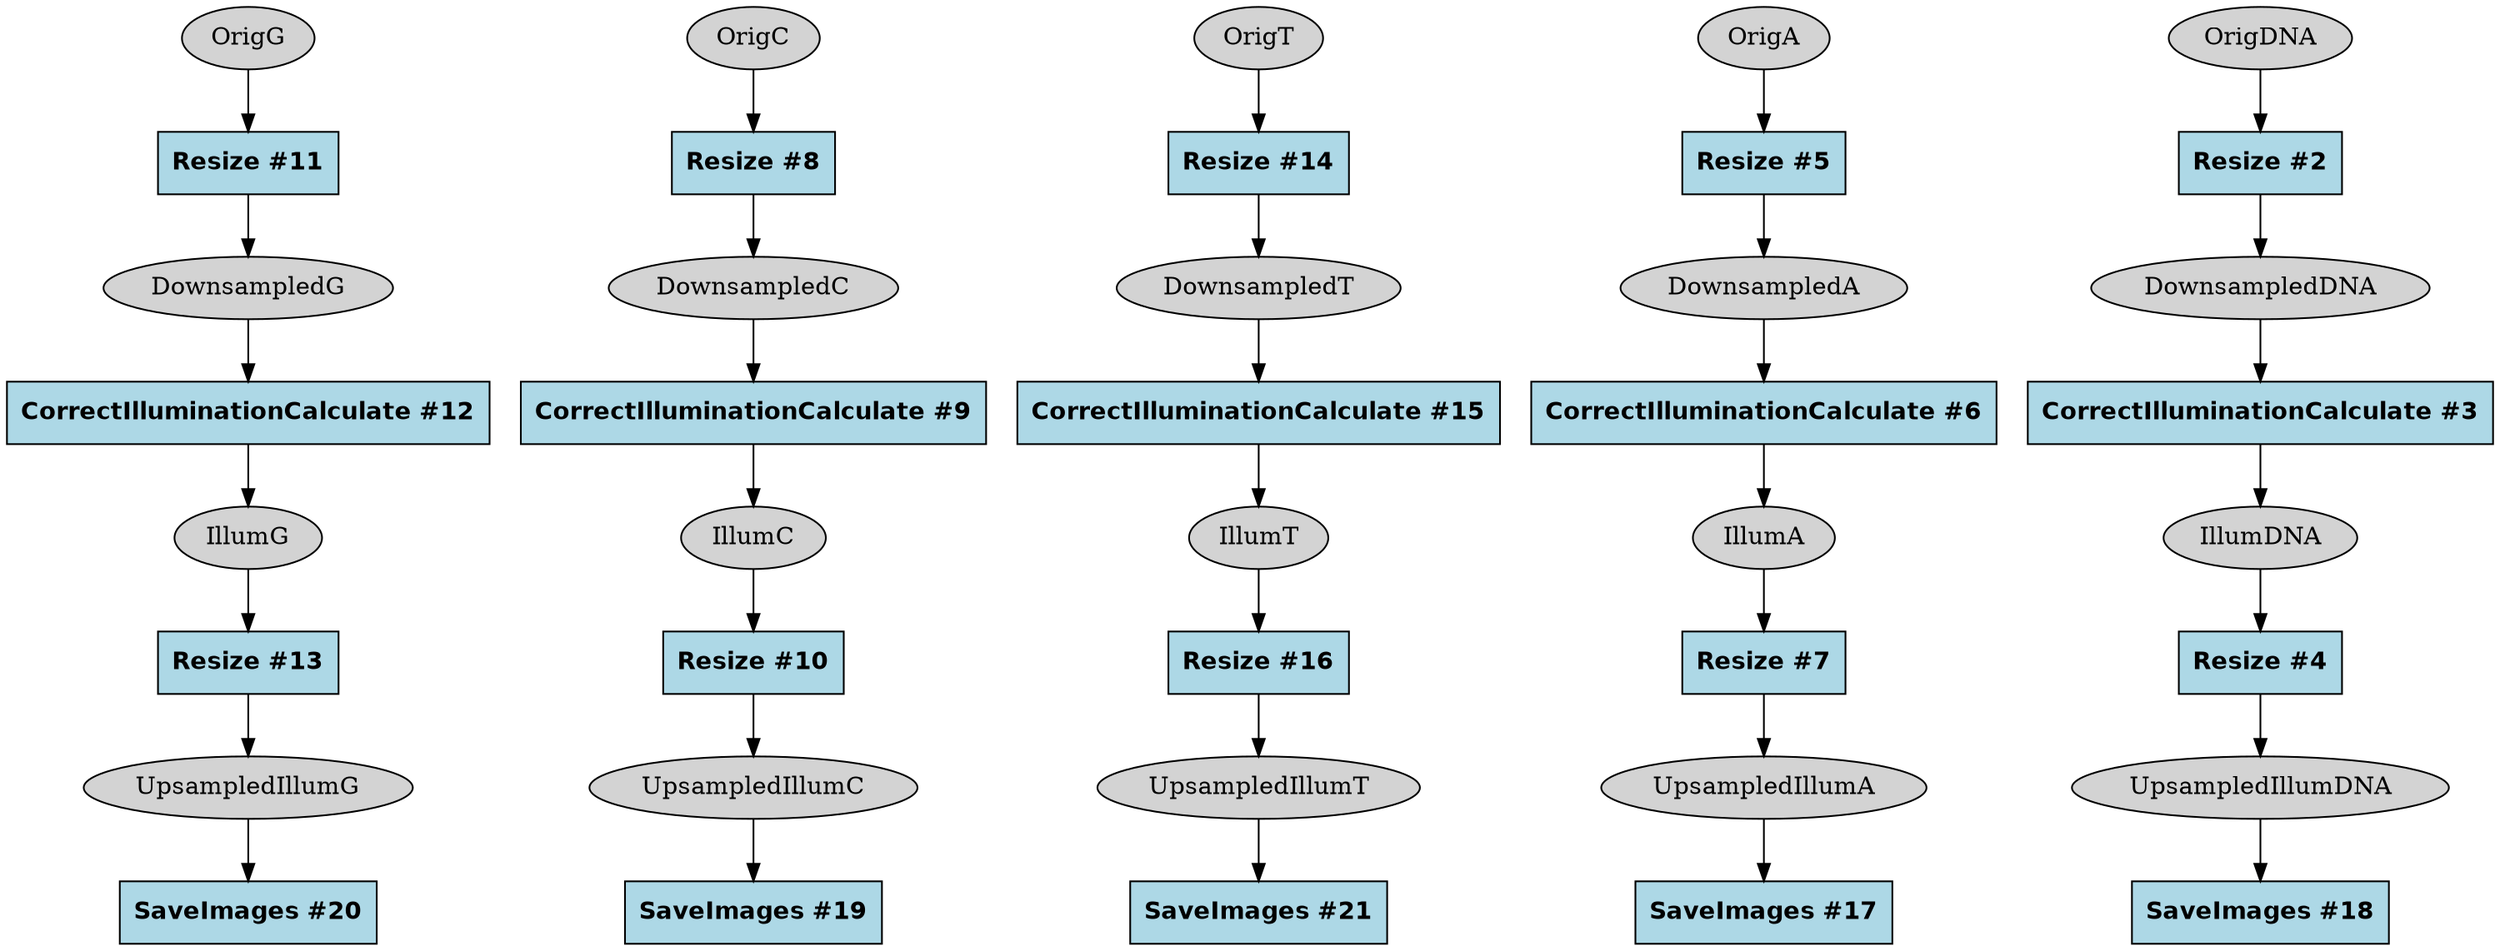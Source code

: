 strict digraph {
CorrectIlluminationCalculate_64a10849 [type=module, label="CorrectIlluminationCalculate #12", module_name=CorrectIlluminationCalculate, module_num=12, original_num=12, stable_id="CorrectIlluminationCalculate_64a10849", enabled=True, shape=box, style=filled, fontname="Helvetica-Bold", fillcolor=lightblue];
CorrectIlluminationCalculate_6ec6ba36 [type=module, label="CorrectIlluminationCalculate #9", module_name=CorrectIlluminationCalculate, module_num=9, original_num=9, stable_id="CorrectIlluminationCalculate_6ec6ba36", enabled=True, shape=box, style=filled, fontname="Helvetica-Bold", fillcolor=lightblue];
CorrectIlluminationCalculate_794dc52b [type=module, label="CorrectIlluminationCalculate #15", module_name=CorrectIlluminationCalculate, module_num=15, original_num=15, stable_id="CorrectIlluminationCalculate_794dc52b", enabled=True, shape=box, style=filled, fontname="Helvetica-Bold", fillcolor=lightblue];
CorrectIlluminationCalculate_b9384aaa [type=module, label="CorrectIlluminationCalculate #6", module_name=CorrectIlluminationCalculate, module_num=6, original_num=6, stable_id="CorrectIlluminationCalculate_b9384aaa", enabled=True, shape=box, style=filled, fontname="Helvetica-Bold", fillcolor=lightblue];
CorrectIlluminationCalculate_e3750f2a [type=module, label="CorrectIlluminationCalculate #3", module_name=CorrectIlluminationCalculate, module_num=3, original_num=3, stable_id="CorrectIlluminationCalculate_e3750f2a", enabled=True, shape=box, style=filled, fontname="Helvetica-Bold", fillcolor=lightblue];
Resize_32606b38 [type=module, label="Resize #2", module_name=Resize, module_num=2, original_num=2, stable_id="Resize_32606b38", enabled=True, shape=box, style=filled, fontname="Helvetica-Bold", fillcolor=lightblue];
Resize_5f66d6a6 [type=module, label="Resize #7", module_name=Resize, module_num=7, original_num=7, stable_id="Resize_5f66d6a6", enabled=True, shape=box, style=filled, fontname="Helvetica-Bold", fillcolor=lightblue];
Resize_67d834a7 [type=module, label="Resize #8", module_name=Resize, module_num=8, original_num=8, stable_id="Resize_67d834a7", enabled=True, shape=box, style=filled, fontname="Helvetica-Bold", fillcolor=lightblue];
Resize_774d03d7 [type=module, label="Resize #13", module_name=Resize, module_num=13, original_num=13, stable_id="Resize_774d03d7", enabled=True, shape=box, style=filled, fontname="Helvetica-Bold", fillcolor=lightblue];
Resize_98d2757f [type=module, label="Resize #11", module_name=Resize, module_num=11, original_num=11, stable_id="Resize_98d2757f", enabled=True, shape=box, style=filled, fontname="Helvetica-Bold", fillcolor=lightblue];
Resize_a3b11500 [type=module, label="Resize #4", module_name=Resize, module_num=4, original_num=4, stable_id="Resize_a3b11500", enabled=True, shape=box, style=filled, fontname="Helvetica-Bold", fillcolor=lightblue];
Resize_a7dba801 [type=module, label="Resize #14", module_name=Resize, module_num=14, original_num=14, stable_id="Resize_a7dba801", enabled=True, shape=box, style=filled, fontname="Helvetica-Bold", fillcolor=lightblue];
Resize_b62893b [type=module, label="Resize #16", module_name=Resize, module_num=16, original_num=16, stable_id="Resize_b62893b", enabled=True, shape=box, style=filled, fontname="Helvetica-Bold", fillcolor=lightblue];
Resize_ca7cb3e5 [type=module, label="Resize #10", module_name=Resize, module_num=10, original_num=10, stable_id="Resize_ca7cb3e5", enabled=True, shape=box, style=filled, fontname="Helvetica-Bold", fillcolor=lightblue];
Resize_fed3fa8c [type=module, label="Resize #5", module_name=Resize, module_num=5, original_num=5, stable_id="Resize_fed3fa8c", enabled=True, shape=box, style=filled, fontname="Helvetica-Bold", fillcolor=lightblue];
SaveImages_25230cf0 [type=module, label="SaveImages #17", module_name=SaveImages, module_num=17, original_num=17, stable_id="SaveImages_25230cf0", enabled=True, shape=box, style=filled, fontname="Helvetica-Bold", fillcolor=lightblue];
SaveImages_445ce30e [type=module, label="SaveImages #20", module_name=SaveImages, module_num=20, original_num=20, stable_id="SaveImages_445ce30e", enabled=True, shape=box, style=filled, fontname="Helvetica-Bold", fillcolor=lightblue];
SaveImages_4cf7a938 [type=module, label="SaveImages #18", module_name=SaveImages, module_num=18, original_num=18, stable_id="SaveImages_4cf7a938", enabled=True, shape=box, style=filled, fontname="Helvetica-Bold", fillcolor=lightblue];
SaveImages_a33ceda0 [type=module, label="SaveImages #21", module_name=SaveImages, module_num=21, original_num=21, stable_id="SaveImages_a33ceda0", enabled=True, shape=box, style=filled, fontname="Helvetica-Bold", fillcolor=lightblue];
SaveImages_e7bb47f5 [type=module, label="SaveImages #19", module_name=SaveImages, module_num=19, original_num=19, stable_id="SaveImages_e7bb47f5", enabled=True, shape=box, style=filled, fontname="Helvetica-Bold", fillcolor=lightblue];
image__DownsampledA [type=image, label=DownsampledA, shape=ellipse, style=filled, fillcolor=lightgray];
image__DownsampledC [type=image, label=DownsampledC, shape=ellipse, style=filled, fillcolor=lightgray];
image__DownsampledDNA [type=image, label=DownsampledDNA, shape=ellipse, style=filled, fillcolor=lightgray];
image__DownsampledG [type=image, label=DownsampledG, shape=ellipse, style=filled, fillcolor=lightgray];
image__DownsampledT [type=image, label=DownsampledT, shape=ellipse, style=filled, fillcolor=lightgray];
image__IllumA [type=image, label=IllumA, shape=ellipse, style=filled, fillcolor=lightgray];
image__IllumC [type=image, label=IllumC, shape=ellipse, style=filled, fillcolor=lightgray];
image__IllumDNA [type=image, label=IllumDNA, shape=ellipse, style=filled, fillcolor=lightgray];
image__IllumG [type=image, label=IllumG, shape=ellipse, style=filled, fillcolor=lightgray];
image__IllumT [type=image, label=IllumT, shape=ellipse, style=filled, fillcolor=lightgray];
image__OrigA [type=image, label=OrigA, shape=ellipse, style=filled, fillcolor=lightgray];
image__OrigC [type=image, label=OrigC, shape=ellipse, style=filled, fillcolor=lightgray];
image__OrigDNA [type=image, label=OrigDNA, shape=ellipse, style=filled, fillcolor=lightgray];
image__OrigG [type=image, label=OrigG, shape=ellipse, style=filled, fillcolor=lightgray];
image__OrigT [type=image, label=OrigT, shape=ellipse, style=filled, fillcolor=lightgray];
image__UpsampledIllumA [type=image, label=UpsampledIllumA, shape=ellipse, style=filled, fillcolor=lightgray];
image__UpsampledIllumC [type=image, label=UpsampledIllumC, shape=ellipse, style=filled, fillcolor=lightgray];
image__UpsampledIllumDNA [type=image, label=UpsampledIllumDNA, shape=ellipse, style=filled, fillcolor=lightgray];
image__UpsampledIllumG [type=image, label=UpsampledIllumG, shape=ellipse, style=filled, fillcolor=lightgray];
image__UpsampledIllumT [type=image, label=UpsampledIllumT, shape=ellipse, style=filled, fillcolor=lightgray];
CorrectIlluminationCalculate_64a10849 -> image__IllumG [type="image_output"];
CorrectIlluminationCalculate_6ec6ba36 -> image__IllumC [type="image_output"];
CorrectIlluminationCalculate_794dc52b -> image__IllumT [type="image_output"];
CorrectIlluminationCalculate_b9384aaa -> image__IllumA [type="image_output"];
CorrectIlluminationCalculate_e3750f2a -> image__IllumDNA [type="image_output"];
Resize_32606b38 -> image__DownsampledDNA [type="image_output"];
Resize_5f66d6a6 -> image__UpsampledIllumA [type="image_output"];
Resize_67d834a7 -> image__DownsampledC [type="image_output"];
Resize_774d03d7 -> image__UpsampledIllumG [type="image_output"];
Resize_98d2757f -> image__DownsampledG [type="image_output"];
Resize_a3b11500 -> image__UpsampledIllumDNA [type="image_output"];
Resize_a7dba801 -> image__DownsampledT [type="image_output"];
Resize_b62893b -> image__UpsampledIllumT [type="image_output"];
Resize_ca7cb3e5 -> image__UpsampledIllumC [type="image_output"];
Resize_fed3fa8c -> image__DownsampledA [type="image_output"];
image__DownsampledA -> CorrectIlluminationCalculate_b9384aaa [type="image_input"];
image__DownsampledC -> CorrectIlluminationCalculate_6ec6ba36 [type="image_input"];
image__DownsampledDNA -> CorrectIlluminationCalculate_e3750f2a [type="image_input"];
image__DownsampledG -> CorrectIlluminationCalculate_64a10849 [type="image_input"];
image__DownsampledT -> CorrectIlluminationCalculate_794dc52b [type="image_input"];
image__IllumA -> Resize_5f66d6a6 [type="image_input"];
image__IllumC -> Resize_ca7cb3e5 [type="image_input"];
image__IllumDNA -> Resize_a3b11500 [type="image_input"];
image__IllumG -> Resize_774d03d7 [type="image_input"];
image__IllumT -> Resize_b62893b [type="image_input"];
image__OrigA -> Resize_fed3fa8c [type="image_input"];
image__OrigC -> Resize_67d834a7 [type="image_input"];
image__OrigDNA -> Resize_32606b38 [type="image_input"];
image__OrigG -> Resize_98d2757f [type="image_input"];
image__OrigT -> Resize_a7dba801 [type="image_input"];
image__UpsampledIllumA -> SaveImages_25230cf0 [type="image_input"];
image__UpsampledIllumC -> SaveImages_e7bb47f5 [type="image_input"];
image__UpsampledIllumDNA -> SaveImages_4cf7a938 [type="image_input"];
image__UpsampledIllumG -> SaveImages_445ce30e [type="image_input"];
image__UpsampledIllumT -> SaveImages_a33ceda0 [type="image_input"];

  {rank = min; image__OrigDNA; image__OrigA; image__OrigC; image__OrigG; image__OrigT;}
  {rank = max; SaveImages_25230cf0; SaveImages_4cf7a938; SaveImages_e7bb47f5; SaveImages_445ce30e; SaveImages_a33ceda0;}
}
